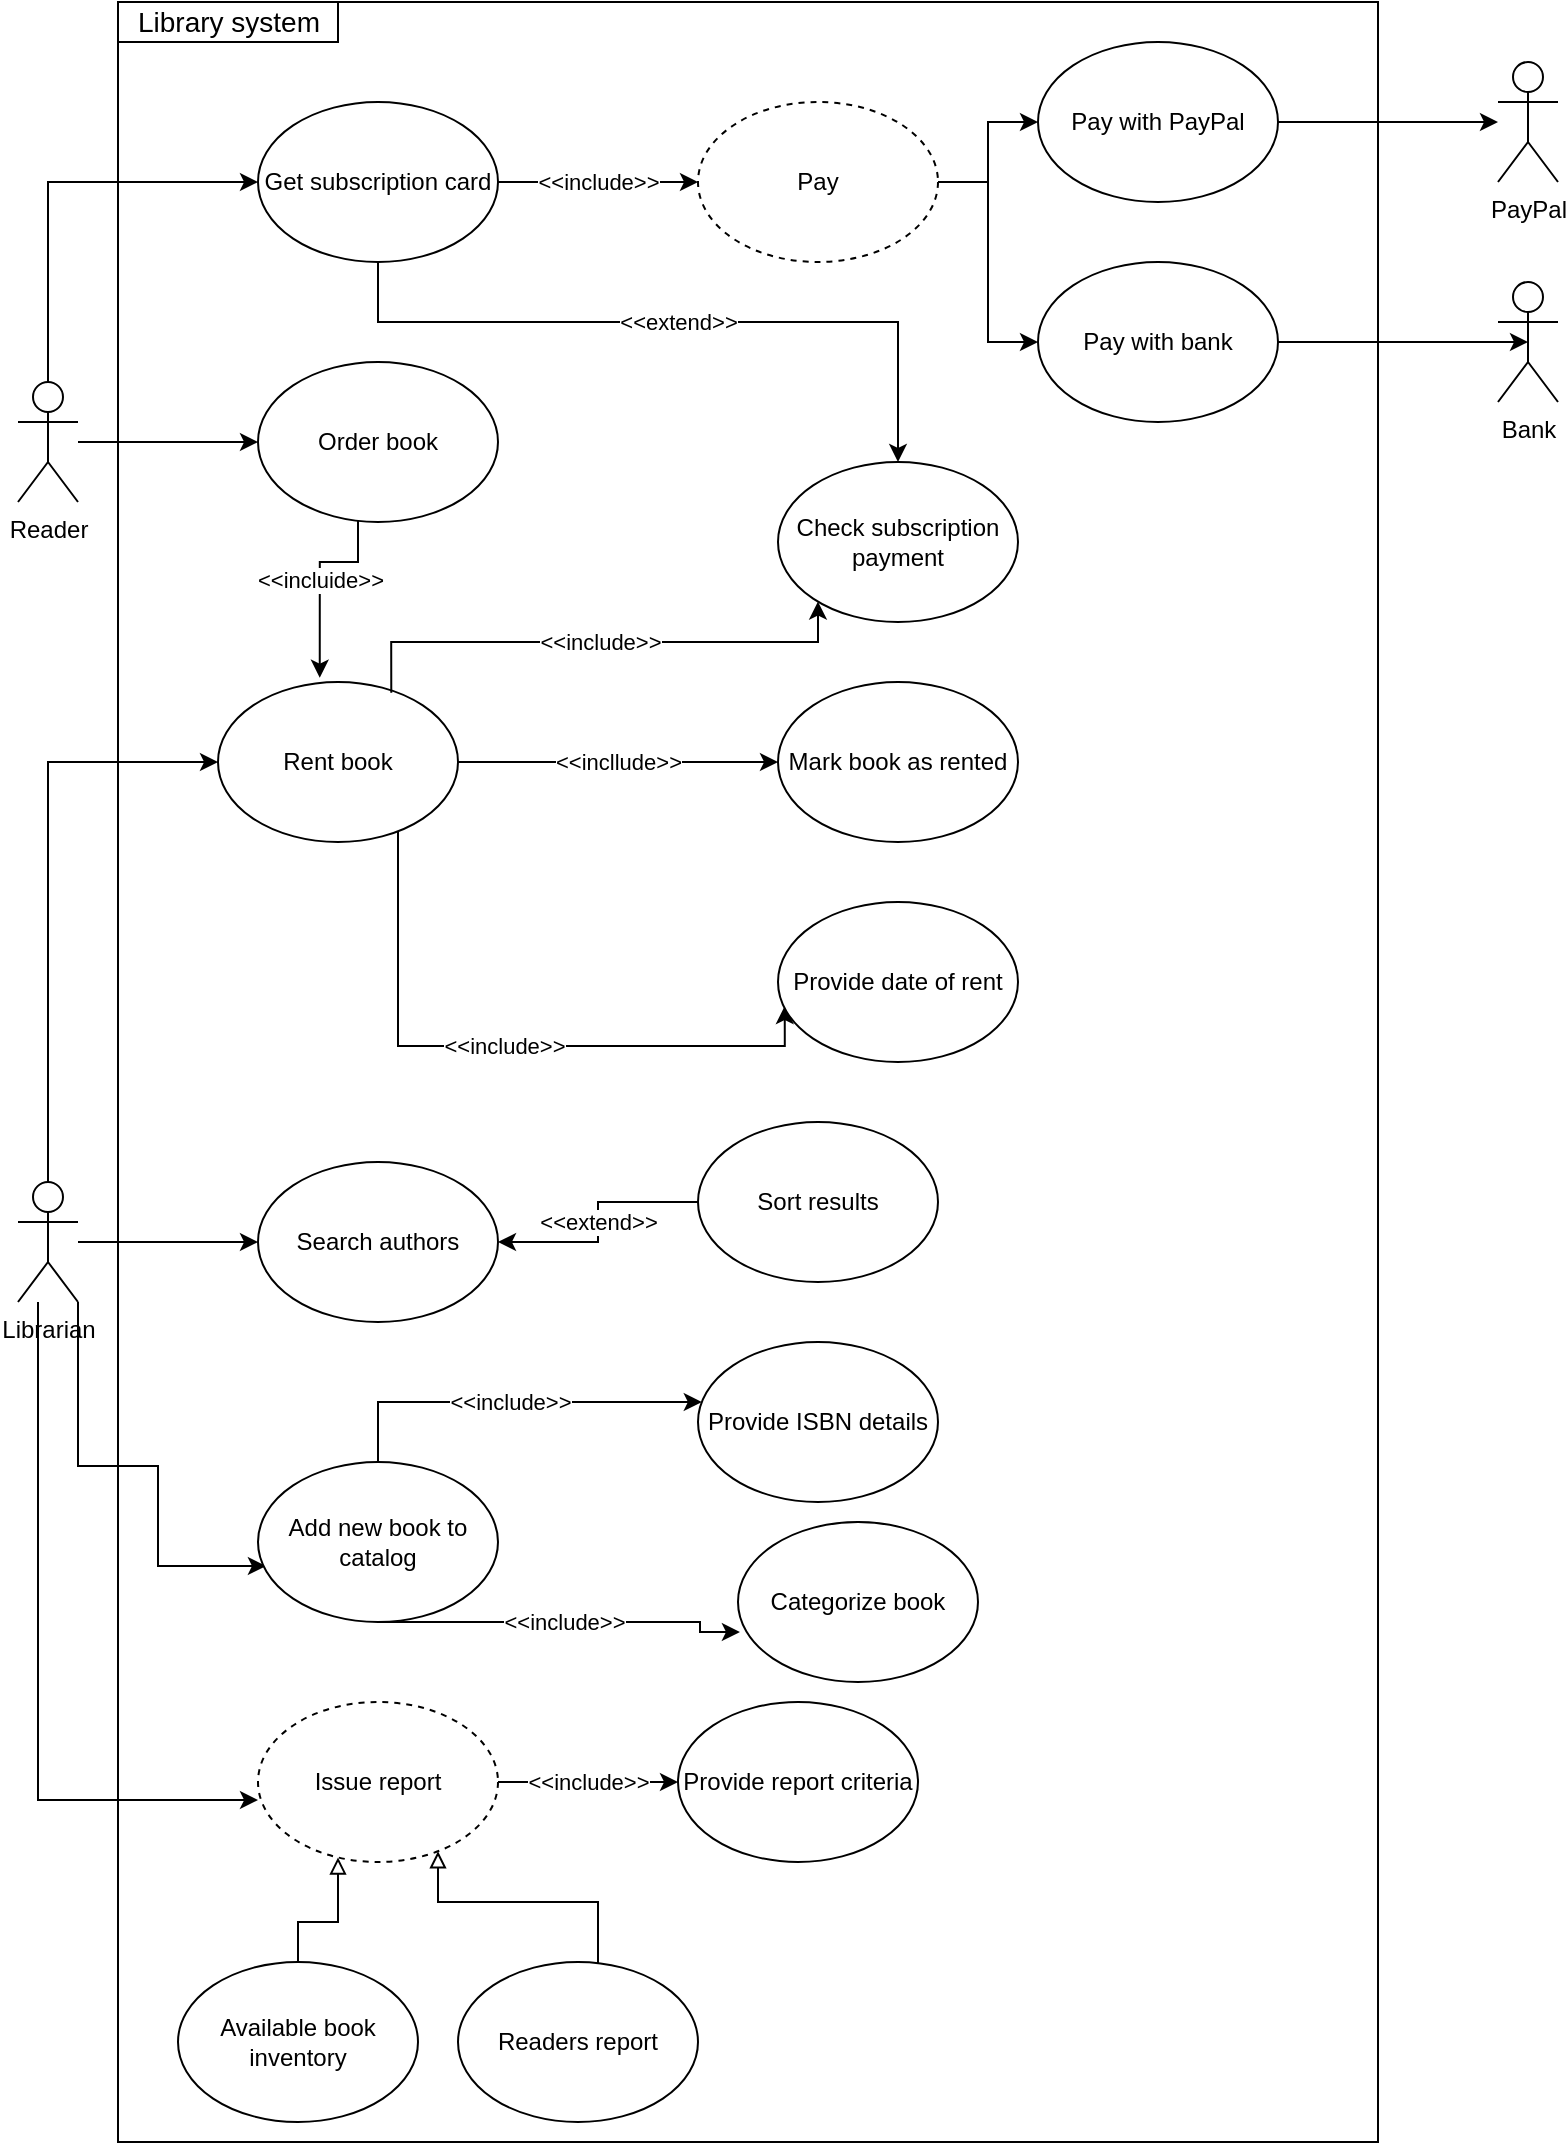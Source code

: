 <mxfile version="15.5.9" pages="3"><diagram id="fwvCdL1692Xbh_qZWH8l" name="lab-01-use-case"><mxGraphModel dx="1422" dy="766" grid="1" gridSize="10" guides="1" tooltips="1" connect="1" arrows="1" fold="1" page="1" pageScale="1" pageWidth="850" pageHeight="1100" math="0" shadow="0"><root><mxCell id="0"/><mxCell id="1" parent="0"/><mxCell id="c_p8ajwpkvLLJaVQn7cA-35" value="" style="rounded=0;whiteSpace=wrap;html=1;strokeColor=default;" parent="1" vertex="1"><mxGeometry x="60" y="20" width="630" height="1070" as="geometry"/></mxCell><mxCell id="c_p8ajwpkvLLJaVQn7cA-32" value="&amp;lt;&amp;lt;incllude&amp;gt;&amp;gt;" style="edgeStyle=orthogonalEdgeStyle;rounded=0;orthogonalLoop=1;jettySize=auto;html=1;endArrow=classic;endFill=1;" parent="1" source="K0Y2ng4Hr_tqsVySQrhE-3" target="K0Y2ng4Hr_tqsVySQrhE-26" edge="1"><mxGeometry relative="1" as="geometry"/></mxCell><mxCell id="c_p8ajwpkvLLJaVQn7cA-33" value="&amp;lt;&amp;lt;include&amp;gt;&amp;gt;" style="edgeStyle=orthogonalEdgeStyle;rounded=0;orthogonalLoop=1;jettySize=auto;html=1;entryX=0.028;entryY=0.65;entryDx=0;entryDy=0;entryPerimeter=0;endArrow=classic;endFill=1;" parent="1" source="K0Y2ng4Hr_tqsVySQrhE-3" target="K0Y2ng4Hr_tqsVySQrhE-55" edge="1"><mxGeometry relative="1" as="geometry"><Array as="points"><mxPoint x="200" y="542"/></Array></mxGeometry></mxCell><mxCell id="K0Y2ng4Hr_tqsVySQrhE-3" value="Rent book" style="ellipse;whiteSpace=wrap;html=1;" parent="1" vertex="1"><mxGeometry x="110" y="360" width="120" height="80" as="geometry"/></mxCell><mxCell id="K0Y2ng4Hr_tqsVySQrhE-50" value="&amp;lt;&amp;lt;include&amp;gt;&amp;gt;" style="edgeStyle=orthogonalEdgeStyle;rounded=0;orthogonalLoop=1;jettySize=auto;html=1;exitX=0.722;exitY=0.067;exitDx=0;exitDy=0;exitPerimeter=0;" parent="1" source="K0Y2ng4Hr_tqsVySQrhE-3" target="K0Y2ng4Hr_tqsVySQrhE-49" edge="1"><mxGeometry relative="1" as="geometry"><mxPoint x="250" y="340" as="sourcePoint"/><Array as="points"><mxPoint x="197" y="340"/><mxPoint x="410" y="340"/></Array></mxGeometry></mxCell><mxCell id="c_p8ajwpkvLLJaVQn7cA-4" style="edgeStyle=orthogonalEdgeStyle;rounded=0;orthogonalLoop=1;jettySize=auto;html=1;endArrow=classic;endFill=1;" parent="1" source="K0Y2ng4Hr_tqsVySQrhE-8" target="K0Y2ng4Hr_tqsVySQrhE-3" edge="1"><mxGeometry relative="1" as="geometry"><Array as="points"><mxPoint x="25" y="400"/></Array></mxGeometry></mxCell><mxCell id="c_p8ajwpkvLLJaVQn7cA-5" style="edgeStyle=orthogonalEdgeStyle;rounded=0;orthogonalLoop=1;jettySize=auto;html=1;entryX=0;entryY=0.5;entryDx=0;entryDy=0;endArrow=classic;endFill=1;" parent="1" source="K0Y2ng4Hr_tqsVySQrhE-8" target="K0Y2ng4Hr_tqsVySQrhE-45" edge="1"><mxGeometry relative="1" as="geometry"/></mxCell><mxCell id="c_p8ajwpkvLLJaVQn7cA-6" style="edgeStyle=orthogonalEdgeStyle;rounded=0;orthogonalLoop=1;jettySize=auto;html=1;entryX=0.033;entryY=0.65;entryDx=0;entryDy=0;entryPerimeter=0;endArrow=classic;endFill=1;" parent="1" source="K0Y2ng4Hr_tqsVySQrhE-8" target="K0Y2ng4Hr_tqsVySQrhE-22" edge="1"><mxGeometry relative="1" as="geometry"><Array as="points"><mxPoint x="40" y="752"/><mxPoint x="80" y="752"/><mxPoint x="80" y="802"/></Array></mxGeometry></mxCell><mxCell id="c_p8ajwpkvLLJaVQn7cA-7" style="edgeStyle=orthogonalEdgeStyle;rounded=0;orthogonalLoop=1;jettySize=auto;html=1;entryX=0;entryY=0.613;entryDx=0;entryDy=0;entryPerimeter=0;endArrow=classic;endFill=1;" parent="1" source="K0Y2ng4Hr_tqsVySQrhE-8" target="K0Y2ng4Hr_tqsVySQrhE-9" edge="1"><mxGeometry relative="1" as="geometry"><Array as="points"><mxPoint x="20" y="919"/></Array></mxGeometry></mxCell><mxCell id="K0Y2ng4Hr_tqsVySQrhE-8" value="Librarian" style="shape=umlActor;verticalLabelPosition=bottom;verticalAlign=top;html=1;outlineConnect=0;" parent="1" vertex="1"><mxGeometry x="10" y="610" width="30" height="60" as="geometry"/></mxCell><mxCell id="K0Y2ng4Hr_tqsVySQrhE-14" value="&amp;lt;&amp;lt;include&amp;gt;&amp;gt;" style="edgeStyle=orthogonalEdgeStyle;rounded=0;orthogonalLoop=1;jettySize=auto;html=1;entryX=0;entryY=0.5;entryDx=0;entryDy=0;" parent="1" source="K0Y2ng4Hr_tqsVySQrhE-9" target="K0Y2ng4Hr_tqsVySQrhE-13" edge="1"><mxGeometry relative="1" as="geometry"><mxPoint x="262" y="930" as="sourcePoint"/><mxPoint x="440" y="930" as="targetPoint"/></mxGeometry></mxCell><mxCell id="K0Y2ng4Hr_tqsVySQrhE-59" style="edgeStyle=orthogonalEdgeStyle;rounded=0;orthogonalLoop=1;jettySize=auto;html=1;endArrow=block;endFill=0;" parent="1" source="K0Y2ng4Hr_tqsVySQrhE-57" target="K0Y2ng4Hr_tqsVySQrhE-9" edge="1"><mxGeometry relative="1" as="geometry"><Array as="points"><mxPoint x="300" y="970"/><mxPoint x="220" y="970"/></Array></mxGeometry></mxCell><mxCell id="K0Y2ng4Hr_tqsVySQrhE-9" value="Issue report" style="ellipse;whiteSpace=wrap;html=1;dashed=1;" parent="1" vertex="1"><mxGeometry x="130" y="870" width="120" height="80" as="geometry"/></mxCell><mxCell id="K0Y2ng4Hr_tqsVySQrhE-13" value="Provide report criteria" style="ellipse;whiteSpace=wrap;html=1;" parent="1" vertex="1"><mxGeometry x="340" y="870" width="120" height="80" as="geometry"/></mxCell><mxCell id="K0Y2ng4Hr_tqsVySQrhE-40" value="&amp;lt;&amp;lt;include&amp;gt;&amp;gt;" style="edgeStyle=orthogonalEdgeStyle;rounded=0;orthogonalLoop=1;jettySize=auto;html=1;" parent="1" source="K0Y2ng4Hr_tqsVySQrhE-22" target="K0Y2ng4Hr_tqsVySQrhE-39" edge="1"><mxGeometry relative="1" as="geometry"><Array as="points"><mxPoint x="190" y="720"/></Array></mxGeometry></mxCell><mxCell id="K0Y2ng4Hr_tqsVySQrhE-42" value="&amp;lt;&amp;lt;include&amp;gt;&amp;gt;" style="edgeStyle=orthogonalEdgeStyle;rounded=0;orthogonalLoop=1;jettySize=auto;html=1;entryX=0.008;entryY=0.688;entryDx=0;entryDy=0;entryPerimeter=0;" parent="1" source="K0Y2ng4Hr_tqsVySQrhE-22" target="K0Y2ng4Hr_tqsVySQrhE-41" edge="1"><mxGeometry relative="1" as="geometry"><mxPoint x="191" y="760" as="sourcePoint"/><mxPoint x="260" y="830" as="targetPoint"/><Array as="points"><mxPoint x="351" y="830"/></Array></mxGeometry></mxCell><mxCell id="K0Y2ng4Hr_tqsVySQrhE-22" value="Add new book to catalog" style="ellipse;whiteSpace=wrap;html=1;" parent="1" vertex="1"><mxGeometry x="130" y="750" width="120" height="80" as="geometry"/></mxCell><mxCell id="K0Y2ng4Hr_tqsVySQrhE-26" value="Mark book as rented" style="ellipse;whiteSpace=wrap;html=1;" parent="1" vertex="1"><mxGeometry x="390" y="360" width="120" height="80" as="geometry"/></mxCell><mxCell id="K0Y2ng4Hr_tqsVySQrhE-39" value="Provide ISBN details" style="ellipse;whiteSpace=wrap;html=1;" parent="1" vertex="1"><mxGeometry x="350" y="690" width="120" height="80" as="geometry"/></mxCell><mxCell id="K0Y2ng4Hr_tqsVySQrhE-41" value="Categorize book" style="ellipse;whiteSpace=wrap;html=1;" parent="1" vertex="1"><mxGeometry x="370" y="780" width="120" height="80" as="geometry"/></mxCell><mxCell id="K0Y2ng4Hr_tqsVySQrhE-48" value="&amp;lt;&amp;lt;extend&amp;gt;&amp;gt;" style="edgeStyle=orthogonalEdgeStyle;rounded=0;orthogonalLoop=1;jettySize=auto;html=1;" parent="1" source="K0Y2ng4Hr_tqsVySQrhE-47" target="K0Y2ng4Hr_tqsVySQrhE-45" edge="1"><mxGeometry relative="1" as="geometry"/></mxCell><mxCell id="K0Y2ng4Hr_tqsVySQrhE-45" value="Search authors" style="ellipse;whiteSpace=wrap;html=1;" parent="1" vertex="1"><mxGeometry x="130" y="600" width="120" height="80" as="geometry"/></mxCell><mxCell id="K0Y2ng4Hr_tqsVySQrhE-47" value="Sort results" style="ellipse;whiteSpace=wrap;html=1;" parent="1" vertex="1"><mxGeometry x="350" y="580" width="120" height="80" as="geometry"/></mxCell><mxCell id="c_p8ajwpkvLLJaVQn7cA-37" value="&amp;lt;&amp;lt;extend&amp;gt;&amp;gt;" style="edgeStyle=orthogonalEdgeStyle;rounded=0;orthogonalLoop=1;jettySize=auto;html=1;endArrow=classic;endFill=1;exitX=0.5;exitY=1;exitDx=0;exitDy=0;" parent="1" source="c_p8ajwpkvLLJaVQn7cA-9" target="K0Y2ng4Hr_tqsVySQrhE-49" edge="1"><mxGeometry relative="1" as="geometry"><Array as="points"><mxPoint x="190" y="180"/><mxPoint x="450" y="180"/></Array></mxGeometry></mxCell><mxCell id="K0Y2ng4Hr_tqsVySQrhE-49" value="Check subscription payment" style="ellipse;whiteSpace=wrap;html=1;" parent="1" vertex="1"><mxGeometry x="390" y="250" width="120" height="80" as="geometry"/></mxCell><mxCell id="K0Y2ng4Hr_tqsVySQrhE-55" value="Provide date of rent" style="ellipse;whiteSpace=wrap;html=1;" parent="1" vertex="1"><mxGeometry x="390" y="470" width="120" height="80" as="geometry"/></mxCell><mxCell id="K0Y2ng4Hr_tqsVySQrhE-58" style="edgeStyle=orthogonalEdgeStyle;rounded=0;orthogonalLoop=1;jettySize=auto;html=1;endArrow=block;endFill=0;" parent="1" source="K0Y2ng4Hr_tqsVySQrhE-56" target="K0Y2ng4Hr_tqsVySQrhE-9" edge="1"><mxGeometry relative="1" as="geometry"><Array as="points"><mxPoint x="150" y="980"/><mxPoint x="170" y="980"/></Array></mxGeometry></mxCell><mxCell id="K0Y2ng4Hr_tqsVySQrhE-56" value="Available book inventory" style="ellipse;whiteSpace=wrap;html=1;" parent="1" vertex="1"><mxGeometry x="90" y="1000" width="120" height="80" as="geometry"/></mxCell><mxCell id="K0Y2ng4Hr_tqsVySQrhE-57" value="Readers report" style="ellipse;whiteSpace=wrap;html=1;" parent="1" vertex="1"><mxGeometry x="230" y="1000" width="120" height="80" as="geometry"/></mxCell><mxCell id="c_p8ajwpkvLLJaVQn7cA-25" style="edgeStyle=orthogonalEdgeStyle;rounded=0;orthogonalLoop=1;jettySize=auto;html=1;entryX=0;entryY=0.5;entryDx=0;entryDy=0;endArrow=classic;endFill=1;" parent="1" source="c_p8ajwpkvLLJaVQn7cA-8" target="c_p8ajwpkvLLJaVQn7cA-9" edge="1"><mxGeometry relative="1" as="geometry"><Array as="points"><mxPoint x="25" y="110"/></Array></mxGeometry></mxCell><mxCell id="c_p8ajwpkvLLJaVQn7cA-26" style="edgeStyle=orthogonalEdgeStyle;rounded=0;orthogonalLoop=1;jettySize=auto;html=1;endArrow=classic;endFill=1;" parent="1" source="c_p8ajwpkvLLJaVQn7cA-8" target="c_p8ajwpkvLLJaVQn7cA-24" edge="1"><mxGeometry relative="1" as="geometry"><Array as="points"><mxPoint x="55" y="240"/></Array></mxGeometry></mxCell><mxCell id="c_p8ajwpkvLLJaVQn7cA-8" value="Reader" style="shape=umlActor;verticalLabelPosition=bottom;verticalAlign=top;html=1;outlineConnect=0;" parent="1" vertex="1"><mxGeometry x="10" y="210" width="30" height="60" as="geometry"/></mxCell><mxCell id="c_p8ajwpkvLLJaVQn7cA-13" value="&amp;lt;&amp;lt;include&amp;gt;&amp;gt;" style="edgeStyle=orthogonalEdgeStyle;rounded=0;orthogonalLoop=1;jettySize=auto;html=1;endArrow=classic;endFill=1;" parent="1" source="c_p8ajwpkvLLJaVQn7cA-9" target="c_p8ajwpkvLLJaVQn7cA-12" edge="1"><mxGeometry relative="1" as="geometry"/></mxCell><mxCell id="c_p8ajwpkvLLJaVQn7cA-9" value="Get subscription card" style="ellipse;whiteSpace=wrap;html=1;" parent="1" vertex="1"><mxGeometry x="130" y="70" width="120" height="80" as="geometry"/></mxCell><mxCell id="c_p8ajwpkvLLJaVQn7cA-16" value="" style="edgeStyle=orthogonalEdgeStyle;rounded=0;orthogonalLoop=1;jettySize=auto;html=1;endArrow=classic;endFill=1;" parent="1" source="c_p8ajwpkvLLJaVQn7cA-12" target="c_p8ajwpkvLLJaVQn7cA-15" edge="1"><mxGeometry relative="1" as="geometry"/></mxCell><mxCell id="c_p8ajwpkvLLJaVQn7cA-19" value="" style="edgeStyle=orthogonalEdgeStyle;rounded=0;orthogonalLoop=1;jettySize=auto;html=1;endArrow=classic;endFill=1;" parent="1" source="c_p8ajwpkvLLJaVQn7cA-12" target="c_p8ajwpkvLLJaVQn7cA-18" edge="1"><mxGeometry relative="1" as="geometry"/></mxCell><mxCell id="c_p8ajwpkvLLJaVQn7cA-12" value="Pay" style="ellipse;whiteSpace=wrap;html=1;strokeColor=default;dashed=1;" parent="1" vertex="1"><mxGeometry x="350" y="70" width="120" height="80" as="geometry"/></mxCell><mxCell id="c_p8ajwpkvLLJaVQn7cA-14" value="Bank" style="shape=umlActor;verticalLabelPosition=bottom;verticalAlign=top;html=1;outlineConnect=0;" parent="1" vertex="1"><mxGeometry x="750" y="160" width="30" height="60" as="geometry"/></mxCell><mxCell id="c_p8ajwpkvLLJaVQn7cA-22" style="edgeStyle=orthogonalEdgeStyle;rounded=0;orthogonalLoop=1;jettySize=auto;html=1;endArrow=classic;endFill=1;" parent="1" source="c_p8ajwpkvLLJaVQn7cA-15" target="c_p8ajwpkvLLJaVQn7cA-21" edge="1"><mxGeometry relative="1" as="geometry"/></mxCell><mxCell id="c_p8ajwpkvLLJaVQn7cA-15" value="Pay with PayPal" style="ellipse;whiteSpace=wrap;html=1;" parent="1" vertex="1"><mxGeometry x="520" y="40" width="120" height="80" as="geometry"/></mxCell><mxCell id="c_p8ajwpkvLLJaVQn7cA-23" style="edgeStyle=orthogonalEdgeStyle;rounded=0;orthogonalLoop=1;jettySize=auto;html=1;entryX=0.5;entryY=0.5;entryDx=0;entryDy=0;entryPerimeter=0;endArrow=classic;endFill=1;" parent="1" source="c_p8ajwpkvLLJaVQn7cA-18" target="c_p8ajwpkvLLJaVQn7cA-14" edge="1"><mxGeometry relative="1" as="geometry"/></mxCell><mxCell id="c_p8ajwpkvLLJaVQn7cA-18" value="Pay with bank" style="ellipse;whiteSpace=wrap;html=1;" parent="1" vertex="1"><mxGeometry x="520" y="150" width="120" height="80" as="geometry"/></mxCell><mxCell id="c_p8ajwpkvLLJaVQn7cA-21" value="PayPal" style="shape=umlActor;verticalLabelPosition=bottom;verticalAlign=top;html=1;outlineConnect=0;" parent="1" vertex="1"><mxGeometry x="750" y="50" width="30" height="60" as="geometry"/></mxCell><mxCell id="c_p8ajwpkvLLJaVQn7cA-27" value="&amp;lt;&amp;lt;incluide&amp;gt;&amp;gt;" style="edgeStyle=orthogonalEdgeStyle;rounded=0;orthogonalLoop=1;jettySize=auto;html=1;entryX=0.424;entryY=-0.027;entryDx=0;entryDy=0;endArrow=classic;endFill=1;entryPerimeter=0;" parent="1" source="c_p8ajwpkvLLJaVQn7cA-24" target="K0Y2ng4Hr_tqsVySQrhE-3" edge="1"><mxGeometry relative="1" as="geometry"><mxPoint x="190" y="300" as="targetPoint"/><Array as="points"><mxPoint x="180" y="300"/><mxPoint x="161" y="300"/></Array></mxGeometry></mxCell><mxCell id="c_p8ajwpkvLLJaVQn7cA-24" value="Order book" style="ellipse;whiteSpace=wrap;html=1;" parent="1" vertex="1"><mxGeometry x="130" y="200" width="120" height="80" as="geometry"/></mxCell><mxCell id="9559AUujRje-LMhcpd29-1" value="Library system" style="text;html=1;align=center;verticalAlign=middle;resizable=0;points=[];autosize=1;strokeColor=default;fillColor=none;fontSize=14;" parent="1" vertex="1"><mxGeometry x="60" y="20" width="110" height="20" as="geometry"/></mxCell></root></mxGraphModel></diagram><diagram id="8lPYWjQBwMMIt67moXr1" name="lab-01-misuse-case"><mxGraphModel dx="1422" dy="766" grid="1" gridSize="10" guides="1" tooltips="1" connect="1" arrows="1" fold="1" page="1" pageScale="1" pageWidth="850" pageHeight="1100" math="0" shadow="0"><root><mxCell id="sKxSgn6fjDkJZ66lgVU2-0"/><mxCell id="sKxSgn6fjDkJZ66lgVU2-1" parent="sKxSgn6fjDkJZ66lgVU2-0"/><mxCell id="V0_sSTMOPer5x6IBZc77-4" value="" style="rounded=0;whiteSpace=wrap;html=1;fontSize=14;strokeColor=default;verticalAlign=middle;" parent="sKxSgn6fjDkJZ66lgVU2-1" vertex="1"><mxGeometry x="140" y="50" width="490" height="830" as="geometry"/></mxCell><mxCell id="FPMlQKKHn6ef_4-QuxZ0-2" style="edgeStyle=orthogonalEdgeStyle;rounded=0;orthogonalLoop=1;jettySize=auto;html=1;fontSize=14;endArrow=classic;endFill=1;" parent="sKxSgn6fjDkJZ66lgVU2-1" source="uiVszKjBlmFyXYcPZ3qL-0" target="FPMlQKKHn6ef_4-QuxZ0-0" edge="1"><mxGeometry relative="1" as="geometry"><Array as="points"><mxPoint x="350" y="545"/></Array></mxGeometry></mxCell><mxCell id="FPMlQKKHn6ef_4-QuxZ0-5" value="" style="edgeStyle=orthogonalEdgeStyle;rounded=0;orthogonalLoop=1;jettySize=auto;html=1;fontSize=14;endArrow=classic;endFill=1;" parent="sKxSgn6fjDkJZ66lgVU2-1" source="uiVszKjBlmFyXYcPZ3qL-0" target="FPMlQKKHn6ef_4-QuxZ0-4" edge="1"><mxGeometry relative="1" as="geometry"><Array as="points"><mxPoint x="85" y="615"/></Array></mxGeometry></mxCell><mxCell id="T-akTfOXLJrSXqWHaP3a-2" value="" style="edgeStyle=orthogonalEdgeStyle;rounded=0;orthogonalLoop=1;jettySize=auto;html=1;fontSize=14;endArrow=classic;endFill=1;" parent="sKxSgn6fjDkJZ66lgVU2-1" source="uiVszKjBlmFyXYcPZ3qL-0" target="T-akTfOXLJrSXqWHaP3a-1" edge="1"><mxGeometry relative="1" as="geometry"><Array as="points"><mxPoint x="70" y="825"/></Array></mxGeometry></mxCell><mxCell id="V0_sSTMOPer5x6IBZc77-2" value="" style="edgeStyle=orthogonalEdgeStyle;rounded=0;orthogonalLoop=1;jettySize=auto;html=1;fontSize=14;endArrow=classic;endFill=1;" parent="sKxSgn6fjDkJZ66lgVU2-1" source="uiVszKjBlmFyXYcPZ3qL-0" target="V0_sSTMOPer5x6IBZc77-1" edge="1"><mxGeometry relative="1" as="geometry"><Array as="points"><mxPoint x="85" y="725"/></Array></mxGeometry></mxCell><mxCell id="uiVszKjBlmFyXYcPZ3qL-0" value="Librarian" style="shape=umlActor;verticalLabelPosition=bottom;verticalAlign=top;html=1;outlineConnect=0;" parent="sKxSgn6fjDkJZ66lgVU2-1" vertex="1"><mxGeometry x="70" y="545" width="30" height="60" as="geometry"/></mxCell><mxCell id="FPMlQKKHn6ef_4-QuxZ0-1" value="" style="edgeStyle=orthogonalEdgeStyle;rounded=0;orthogonalLoop=1;jettySize=auto;html=1;fontSize=14;endArrow=classic;endFill=1;" parent="sKxSgn6fjDkJZ66lgVU2-1" source="uiVszKjBlmFyXYcPZ3qL-1" target="FPMlQKKHn6ef_4-QuxZ0-0" edge="1"><mxGeometry relative="1" as="geometry"><Array as="points"><mxPoint x="85" y="475"/></Array></mxGeometry></mxCell><mxCell id="uiVszKjBlmFyXYcPZ3qL-1" value="Reader" style="shape=umlActor;verticalLabelPosition=bottom;verticalAlign=top;html=1;outlineConnect=0;" parent="sKxSgn6fjDkJZ66lgVU2-1" vertex="1"><mxGeometry x="70" y="265" width="30" height="60" as="geometry"/></mxCell><mxCell id="CleoIXFVNggvnBgeCbby-3" value="" style="edgeStyle=orthogonalEdgeStyle;rounded=0;orthogonalLoop=1;jettySize=auto;html=1;endArrow=classic;endFill=1;exitX=0.5;exitY=0;exitDx=0;exitDy=0;exitPerimeter=0;" parent="sKxSgn6fjDkJZ66lgVU2-1" source="uiVszKjBlmFyXYcPZ3qL-1" target="CleoIXFVNggvnBgeCbby-2" edge="1"><mxGeometry relative="1" as="geometry"><mxPoint x="425" y="225" as="sourcePoint"/><Array as="points"><mxPoint x="85" y="165"/></Array></mxGeometry></mxCell><mxCell id="CleoIXFVNggvnBgeCbby-6" value="" style="edgeStyle=orthogonalEdgeStyle;rounded=0;orthogonalLoop=1;jettySize=auto;html=1;endArrow=classic;endFill=1;exitX=0.5;exitY=0.5;exitDx=0;exitDy=0;exitPerimeter=0;" parent="sKxSgn6fjDkJZ66lgVU2-1" source="uiVszKjBlmFyXYcPZ3qL-1" target="CleoIXFVNggvnBgeCbby-5" edge="1"><mxGeometry relative="1" as="geometry"><mxPoint x="410" y="251.458" as="sourcePoint"/><Array as="points"><mxPoint x="85" y="255"/></Array></mxGeometry></mxCell><mxCell id="1bfBnMKuvQYWEmsPKjj_-3" value="" style="edgeStyle=orthogonalEdgeStyle;rounded=0;orthogonalLoop=1;jettySize=auto;html=1;fontSize=14;endArrow=block;endFill=0;" parent="sKxSgn6fjDkJZ66lgVU2-1" edge="1"><mxGeometry relative="1" as="geometry"><mxPoint x="268.095" y="200" as="targetPoint"/><Array as="points"><mxPoint x="365" y="200"/></Array></mxGeometry></mxCell><mxCell id="CleoIXFVNggvnBgeCbby-2" value="Pay with &lt;br&gt;credit card with zero balance" style="ellipse;whiteSpace=wrap;html=1;strokeColor=default;" parent="sKxSgn6fjDkJZ66lgVU2-1" vertex="1"><mxGeometry x="290" y="120" width="120" height="80" as="geometry"/></mxCell><mxCell id="CleoIXFVNggvnBgeCbby-5" value="Pay with card has expired" style="ellipse;whiteSpace=wrap;html=1;strokeColor=default;" parent="sKxSgn6fjDkJZ66lgVU2-1" vertex="1"><mxGeometry x="290" y="214" width="120" height="80" as="geometry"/></mxCell><mxCell id="1bfBnMKuvQYWEmsPKjj_-0" value="Pay with fake PayPal" style="ellipse;whiteSpace=wrap;html=1;strokeColor=default;" parent="sKxSgn6fjDkJZ66lgVU2-1" vertex="1"><mxGeometry x="290" y="325" width="120" height="80" as="geometry"/></mxCell><mxCell id="24mbMtULP_7AGoaMsSMN-4" value="" style="edgeStyle=orthogonalEdgeStyle;rounded=0;orthogonalLoop=1;jettySize=auto;html=1;fontSize=14;endArrow=block;endFill=0;exitX=0.008;exitY=0.6;exitDx=0;exitDy=0;exitPerimeter=0;" parent="sKxSgn6fjDkJZ66lgVU2-1" edge="1"><mxGeometry relative="1" as="geometry"><mxPoint x="210" y="230" as="targetPoint"/><Array as="points"><mxPoint x="321" y="310"/><mxPoint x="210" y="310"/></Array></mxGeometry></mxCell><mxCell id="24mbMtULP_7AGoaMsSMN-5" style="edgeStyle=orthogonalEdgeStyle;rounded=0;orthogonalLoop=1;jettySize=auto;html=1;fontSize=14;endArrow=classic;endFill=1;" parent="sKxSgn6fjDkJZ66lgVU2-1" source="uiVszKjBlmFyXYcPZ3qL-1" target="1bfBnMKuvQYWEmsPKjj_-0" edge="1"><mxGeometry relative="1" as="geometry"><mxPoint x="440" y="415" as="sourcePoint"/><Array as="points"><mxPoint x="85" y="365"/><mxPoint x="360" y="365"/></Array></mxGeometry></mxCell><mxCell id="FPMlQKKHn6ef_4-QuxZ0-0" value="Steal credit card credentials" style="ellipse;whiteSpace=wrap;html=1;verticalAlign=middle;strokeColor=default;" parent="sKxSgn6fjDkJZ66lgVU2-1" vertex="1"><mxGeometry x="290" y="435" width="120" height="80" as="geometry"/></mxCell><mxCell id="FPMlQKKHn6ef_4-QuxZ0-4" value="Add book with incorrect info" style="ellipse;whiteSpace=wrap;html=1;verticalAlign=middle;" parent="sKxSgn6fjDkJZ66lgVU2-1" vertex="1"><mxGeometry x="290" y="580" width="120" height="80" as="geometry"/></mxCell><mxCell id="T-akTfOXLJrSXqWHaP3a-1" value="Tamper report data" style="ellipse;whiteSpace=wrap;html=1;verticalAlign=middle;" parent="sKxSgn6fjDkJZ66lgVU2-1" vertex="1"><mxGeometry x="290" y="785" width="120" height="80" as="geometry"/></mxCell><mxCell id="V0_sSTMOPer5x6IBZc77-1" value="Provide incorrect date for book rental&amp;nbsp;" style="ellipse;whiteSpace=wrap;html=1;verticalAlign=middle;" parent="sKxSgn6fjDkJZ66lgVU2-1" vertex="1"><mxGeometry x="290" y="685" width="120" height="80" as="geometry"/></mxCell><mxCell id="jB-aB0x1j8HU7DXmrw4b-0" value="Library system" style="text;html=1;align=center;verticalAlign=middle;resizable=0;points=[];autosize=1;strokeColor=default;fillColor=none;fontSize=14;" parent="sKxSgn6fjDkJZ66lgVU2-1" vertex="1"><mxGeometry x="140" y="50" width="110" height="20" as="geometry"/></mxCell></root></mxGraphModel></diagram><diagram id="jrigSV16Q01WN2L-WPkb" name="lab-01-abuse-case"><mxGraphModel dx="1422" dy="766" grid="1" gridSize="10" guides="1" tooltips="1" connect="1" arrows="1" fold="1" page="1" pageScale="1" pageWidth="850" pageHeight="1100" math="0" shadow="0"><root><mxCell id="3OpoSgl71erCPap49NIF-0"/><mxCell id="3OpoSgl71erCPap49NIF-1" parent="3OpoSgl71erCPap49NIF-0"/><mxCell id="2ps0z95MVxAiAy3TZq8X-0" value="" style="rounded=0;whiteSpace=wrap;html=1;strokeColor=default;fontColor=#FFFFFF;" parent="3OpoSgl71erCPap49NIF-1" vertex="1"><mxGeometry x="70" y="20" width="630" height="1070" as="geometry"/></mxCell><mxCell id="2ps0z95MVxAiAy3TZq8X-3" value="Rent book" style="ellipse;whiteSpace=wrap;html=1;" parent="3OpoSgl71erCPap49NIF-1" vertex="1"><mxGeometry x="110" y="360" width="120" height="80" as="geometry"/></mxCell><mxCell id="2ps0z95MVxAiAy3TZq8X-4" value="&amp;lt;&amp;lt;include&amp;gt;&amp;gt;" style="edgeStyle=orthogonalEdgeStyle;rounded=0;orthogonalLoop=1;jettySize=auto;html=1;exitX=0.722;exitY=0.067;exitDx=0;exitDy=0;exitPerimeter=0;fontSize=12;" parent="3OpoSgl71erCPap49NIF-1" source="2ps0z95MVxAiAy3TZq8X-3" target="2ps0z95MVxAiAy3TZq8X-24" edge="1"><mxGeometry relative="1" as="geometry"><mxPoint x="250" y="340" as="sourcePoint"/><Array as="points"><mxPoint x="197" y="340"/><mxPoint x="410" y="340"/></Array></mxGeometry></mxCell><mxCell id="2ps0z95MVxAiAy3TZq8X-5" style="edgeStyle=orthogonalEdgeStyle;rounded=0;orthogonalLoop=1;jettySize=auto;html=1;endArrow=classic;endFill=1;" parent="3OpoSgl71erCPap49NIF-1" source="2ps0z95MVxAiAy3TZq8X-9" target="2ps0z95MVxAiAy3TZq8X-3" edge="1"><mxGeometry relative="1" as="geometry"><Array as="points"><mxPoint x="25" y="400"/></Array></mxGeometry></mxCell><mxCell id="2ps0z95MVxAiAy3TZq8X-6" style="edgeStyle=orthogonalEdgeStyle;rounded=0;orthogonalLoop=1;jettySize=auto;html=1;entryX=0;entryY=0.5;entryDx=0;entryDy=0;endArrow=classic;endFill=1;" parent="3OpoSgl71erCPap49NIF-1" source="2ps0z95MVxAiAy3TZq8X-9" target="2ps0z95MVxAiAy3TZq8X-21" edge="1"><mxGeometry relative="1" as="geometry"/></mxCell><mxCell id="2ps0z95MVxAiAy3TZq8X-7" style="edgeStyle=orthogonalEdgeStyle;rounded=0;orthogonalLoop=1;jettySize=auto;html=1;entryX=0.033;entryY=0.65;entryDx=0;entryDy=0;entryPerimeter=0;endArrow=classic;endFill=1;" parent="3OpoSgl71erCPap49NIF-1" source="2ps0z95MVxAiAy3TZq8X-9" target="2ps0z95MVxAiAy3TZq8X-16" edge="1"><mxGeometry relative="1" as="geometry"><Array as="points"><mxPoint x="25" y="690"/><mxPoint x="100" y="690"/><mxPoint x="100" y="802"/></Array></mxGeometry></mxCell><mxCell id="2ps0z95MVxAiAy3TZq8X-8" style="edgeStyle=orthogonalEdgeStyle;rounded=0;orthogonalLoop=1;jettySize=auto;html=1;entryX=0;entryY=0.613;entryDx=0;entryDy=0;entryPerimeter=0;endArrow=classic;endFill=1;" parent="3OpoSgl71erCPap49NIF-1" source="2ps0z95MVxAiAy3TZq8X-9" target="2ps0z95MVxAiAy3TZq8X-12" edge="1"><mxGeometry relative="1" as="geometry"><Array as="points"><mxPoint x="20" y="919"/></Array></mxGeometry></mxCell><mxCell id="2ps0z95MVxAiAy3TZq8X-9" value="Librarian" style="shape=umlActor;verticalLabelPosition=bottom;verticalAlign=top;html=1;outlineConnect=0;" parent="3OpoSgl71erCPap49NIF-1" vertex="1"><mxGeometry x="10" y="610" width="30" height="60" as="geometry"/></mxCell><mxCell id="2ps0z95MVxAiAy3TZq8X-10" value="&amp;lt;&amp;lt;include&amp;gt;&amp;gt;" style="edgeStyle=orthogonalEdgeStyle;rounded=0;orthogonalLoop=1;jettySize=auto;html=1;entryX=0;entryY=0.5;entryDx=0;entryDy=0;fontSize=12;" parent="3OpoSgl71erCPap49NIF-1" source="2ps0z95MVxAiAy3TZq8X-12" target="2ps0z95MVxAiAy3TZq8X-13" edge="1"><mxGeometry relative="1" as="geometry"><mxPoint x="262" y="930" as="sourcePoint"/><mxPoint x="440" y="930" as="targetPoint"/></mxGeometry></mxCell><mxCell id="2ps0z95MVxAiAy3TZq8X-73" value="&amp;lt;&amp;lt;include&amp;gt;&amp;gt;" style="edgeStyle=orthogonalEdgeStyle;rounded=0;orthogonalLoop=1;jettySize=auto;html=1;fontSize=12;fontColor=default;endArrow=classic;endFill=1;" parent="3OpoSgl71erCPap49NIF-1" source="2ps0z95MVxAiAy3TZq8X-12" target="2ps0z95MVxAiAy3TZq8X-72" edge="1"><mxGeometry relative="1" as="geometry"><Array as="points"><mxPoint x="190" y="1020"/></Array></mxGeometry></mxCell><mxCell id="2ps0z95MVxAiAy3TZq8X-12" value="Issue report" style="ellipse;whiteSpace=wrap;html=1;dashed=1;" parent="3OpoSgl71erCPap49NIF-1" vertex="1"><mxGeometry x="130" y="870" width="120" height="80" as="geometry"/></mxCell><mxCell id="2ps0z95MVxAiAy3TZq8X-13" value="Provide report criteria" style="ellipse;whiteSpace=wrap;html=1;" parent="3OpoSgl71erCPap49NIF-1" vertex="1"><mxGeometry x="380" y="870" width="120" height="80" as="geometry"/></mxCell><mxCell id="2ps0z95MVxAiAy3TZq8X-14" value="&amp;lt;&amp;lt;include&amp;gt;&amp;gt;" style="edgeStyle=orthogonalEdgeStyle;rounded=0;orthogonalLoop=1;jettySize=auto;html=1;fontSize=12;" parent="3OpoSgl71erCPap49NIF-1" source="2ps0z95MVxAiAy3TZq8X-16" target="2ps0z95MVxAiAy3TZq8X-18" edge="1"><mxGeometry relative="1" as="geometry"><Array as="points"><mxPoint x="190" y="720"/></Array></mxGeometry></mxCell><mxCell id="2ps0z95MVxAiAy3TZq8X-16" value="Add new book to catalog" style="ellipse;whiteSpace=wrap;html=1;" parent="3OpoSgl71erCPap49NIF-1" vertex="1"><mxGeometry x="130" y="750" width="120" height="80" as="geometry"/></mxCell><mxCell id="2ps0z95MVxAiAy3TZq8X-81" value="&amp;lt;&amp;lt;prevent&amp;gt;&amp;gt;" style="edgeStyle=orthogonalEdgeStyle;rounded=0;orthogonalLoop=1;jettySize=auto;html=1;fontSize=12;fontColor=default;endArrow=classic;endFill=1;" parent="3OpoSgl71erCPap49NIF-1" source="2ps0z95MVxAiAy3TZq8X-18" target="2ps0z95MVxAiAy3TZq8X-79" edge="1"><mxGeometry relative="1" as="geometry"/></mxCell><mxCell id="2ps0z95MVxAiAy3TZq8X-18" value="Check book details in independent ISBN registry" style="ellipse;whiteSpace=wrap;html=1;" parent="3OpoSgl71erCPap49NIF-1" vertex="1"><mxGeometry x="350" y="660" width="120" height="80" as="geometry"/></mxCell><mxCell id="2ps0z95MVxAiAy3TZq8X-68" value="&amp;lt;&amp;lt;include&amp;gt;&amp;gt;" style="edgeStyle=orthogonalEdgeStyle;rounded=0;orthogonalLoop=1;jettySize=auto;html=1;fontSize=12;fontColor=default;endArrow=classic;endFill=1;" parent="3OpoSgl71erCPap49NIF-1" source="2ps0z95MVxAiAy3TZq8X-21" target="2ps0z95MVxAiAy3TZq8X-64" edge="1"><mxGeometry relative="1" as="geometry"><Array as="points"><mxPoint x="180" y="510"/></Array></mxGeometry></mxCell><mxCell id="2ps0z95MVxAiAy3TZq8X-21" value="Search authors" style="ellipse;whiteSpace=wrap;html=1;" parent="3OpoSgl71erCPap49NIF-1" vertex="1"><mxGeometry x="130" y="600" width="120" height="80" as="geometry"/></mxCell><mxCell id="2ps0z95MVxAiAy3TZq8X-23" value="&amp;lt;&amp;lt;extend&amp;gt;&amp;gt;" style="edgeStyle=orthogonalEdgeStyle;rounded=0;orthogonalLoop=1;jettySize=auto;html=1;endArrow=classic;endFill=1;exitX=0.5;exitY=1;exitDx=0;exitDy=0;fontSize=12;" parent="3OpoSgl71erCPap49NIF-1" source="2ps0z95MVxAiAy3TZq8X-33" target="2ps0z95MVxAiAy3TZq8X-24" edge="1"><mxGeometry relative="1" as="geometry"><Array as="points"><mxPoint x="190" y="180"/><mxPoint x="310" y="180"/><mxPoint x="310" y="290"/></Array></mxGeometry></mxCell><mxCell id="2ps0z95MVxAiAy3TZq8X-24" value="Check subscription payment" style="ellipse;whiteSpace=wrap;html=1;" parent="3OpoSgl71erCPap49NIF-1" vertex="1"><mxGeometry x="390" y="250" width="120" height="80" as="geometry"/></mxCell><mxCell id="2ps0z95MVxAiAy3TZq8X-29" style="edgeStyle=orthogonalEdgeStyle;rounded=0;orthogonalLoop=1;jettySize=auto;html=1;entryX=0;entryY=0.5;entryDx=0;entryDy=0;endArrow=classic;endFill=1;" parent="3OpoSgl71erCPap49NIF-1" source="2ps0z95MVxAiAy3TZq8X-31" target="2ps0z95MVxAiAy3TZq8X-33" edge="1"><mxGeometry relative="1" as="geometry"><Array as="points"><mxPoint x="25" y="110"/></Array></mxGeometry></mxCell><mxCell id="2ps0z95MVxAiAy3TZq8X-30" style="edgeStyle=orthogonalEdgeStyle;rounded=0;orthogonalLoop=1;jettySize=auto;html=1;endArrow=classic;endFill=1;" parent="3OpoSgl71erCPap49NIF-1" source="2ps0z95MVxAiAy3TZq8X-31" target="2ps0z95MVxAiAy3TZq8X-44" edge="1"><mxGeometry relative="1" as="geometry"><Array as="points"><mxPoint x="55" y="240"/></Array></mxGeometry></mxCell><mxCell id="2ps0z95MVxAiAy3TZq8X-31" value="Reader" style="shape=umlActor;verticalLabelPosition=bottom;verticalAlign=top;html=1;outlineConnect=0;" parent="3OpoSgl71erCPap49NIF-1" vertex="1"><mxGeometry x="10" y="210" width="30" height="60" as="geometry"/></mxCell><mxCell id="2ps0z95MVxAiAy3TZq8X-32" value="&amp;lt;&amp;lt;include&amp;gt;&amp;gt;" style="edgeStyle=orthogonalEdgeStyle;rounded=0;orthogonalLoop=1;jettySize=auto;html=1;endArrow=classic;endFill=1;fontSize=12;" parent="3OpoSgl71erCPap49NIF-1" source="2ps0z95MVxAiAy3TZq8X-33" target="2ps0z95MVxAiAy3TZq8X-36" edge="1"><mxGeometry relative="1" as="geometry"/></mxCell><mxCell id="2ps0z95MVxAiAy3TZq8X-33" value="Get subscription card" style="ellipse;whiteSpace=wrap;html=1;" parent="3OpoSgl71erCPap49NIF-1" vertex="1"><mxGeometry x="130" y="70" width="120" height="80" as="geometry"/></mxCell><mxCell id="2ps0z95MVxAiAy3TZq8X-56" value="&amp;lt;&amp;lt;include&amp;gt;&amp;gt;" style="edgeStyle=orthogonalEdgeStyle;rounded=0;orthogonalLoop=1;jettySize=auto;html=1;fontSize=12;fontColor=default;endArrow=classic;endFill=1;" parent="3OpoSgl71erCPap49NIF-1" source="2ps0z95MVxAiAy3TZq8X-36" target="2ps0z95MVxAiAy3TZq8X-55" edge="1"><mxGeometry relative="1" as="geometry"/></mxCell><mxCell id="2ps0z95MVxAiAy3TZq8X-36" value="Pay" style="ellipse;whiteSpace=wrap;html=1;strokeColor=default;dashed=1;" parent="3OpoSgl71erCPap49NIF-1" vertex="1"><mxGeometry x="350" y="70" width="120" height="80" as="geometry"/></mxCell><mxCell id="2ps0z95MVxAiAy3TZq8X-43" value="&amp;lt;&amp;lt;incluide&amp;gt;&amp;gt;" style="edgeStyle=orthogonalEdgeStyle;rounded=0;orthogonalLoop=1;jettySize=auto;html=1;entryX=0.424;entryY=-0.027;entryDx=0;entryDy=0;endArrow=classic;endFill=1;entryPerimeter=0;" parent="3OpoSgl71erCPap49NIF-1" source="2ps0z95MVxAiAy3TZq8X-44" target="2ps0z95MVxAiAy3TZq8X-3" edge="1"><mxGeometry relative="1" as="geometry"><mxPoint x="190" y="300" as="targetPoint"/><Array as="points"><mxPoint x="180" y="300"/><mxPoint x="161" y="300"/></Array></mxGeometry></mxCell><mxCell id="2ps0z95MVxAiAy3TZq8X-44" value="Order book" style="ellipse;whiteSpace=wrap;html=1;" parent="3OpoSgl71erCPap49NIF-1" vertex="1"><mxGeometry x="130" y="200" width="120" height="80" as="geometry"/></mxCell><mxCell id="2ps0z95MVxAiAy3TZq8X-45" value="Library system" style="text;html=1;align=center;verticalAlign=middle;resizable=0;points=[];autosize=1;strokeColor=default;fillColor=none;fontSize=14;" parent="3OpoSgl71erCPap49NIF-1" vertex="1"><mxGeometry x="70" y="20" width="110" height="20" as="geometry"/></mxCell><mxCell id="2ps0z95MVxAiAy3TZq8X-48" style="edgeStyle=orthogonalEdgeStyle;rounded=0;orthogonalLoop=1;jettySize=auto;html=1;fontSize=14;fontColor=#FFFFFF;endArrow=classic;endFill=1;exitX=0.5;exitY=0.633;exitDx=0;exitDy=0;exitPerimeter=0;" parent="3OpoSgl71erCPap49NIF-1" source="2ps0z95MVxAiAy3TZq8X-46" target="2ps0z95MVxAiAy3TZq8X-47" edge="1"><mxGeometry relative="1" as="geometry"><Array as="points"><mxPoint x="775" y="240"/></Array></mxGeometry></mxCell><mxCell id="2ps0z95MVxAiAy3TZq8X-46" value="Crook" style="shape=umlActor;verticalLabelPosition=bottom;verticalAlign=top;html=1;fontSize=14;strokeColor=default;fillColor=#000000;" parent="3OpoSgl71erCPap49NIF-1" vertex="1"><mxGeometry x="760" y="220" width="30" height="60" as="geometry"/></mxCell><mxCell id="2ps0z95MVxAiAy3TZq8X-49" value="&amp;lt;&amp;lt;threaten&amp;gt;&amp;gt;" style="edgeStyle=orthogonalEdgeStyle;rounded=0;orthogonalLoop=1;jettySize=auto;html=1;entryX=0.5;entryY=1;entryDx=0;entryDy=0;fontSize=12;fontColor=default;endArrow=classic;endFill=1;" parent="3OpoSgl71erCPap49NIF-1" source="2ps0z95MVxAiAy3TZq8X-47" target="2ps0z95MVxAiAy3TZq8X-36" edge="1"><mxGeometry relative="1" as="geometry"><Array as="points"><mxPoint x="550" y="230"/><mxPoint x="410" y="230"/></Array></mxGeometry></mxCell><mxCell id="2ps0z95MVxAiAy3TZq8X-47" value="Steal credentials" style="ellipse;whiteSpace=wrap;html=1;fontColor=#FFFFFF;fillColor=#000000;" parent="3OpoSgl71erCPap49NIF-1" vertex="1"><mxGeometry x="550" y="200" width="120" height="80" as="geometry"/></mxCell><mxCell id="2ps0z95MVxAiAy3TZq8X-57" value="&amp;lt;&amp;lt;mitigate&amp;gt;&amp;gt;" style="edgeStyle=orthogonalEdgeStyle;rounded=0;orthogonalLoop=1;jettySize=auto;html=1;fontSize=12;fontColor=default;endArrow=classic;endFill=1;" parent="3OpoSgl71erCPap49NIF-1" source="2ps0z95MVxAiAy3TZq8X-55" target="2ps0z95MVxAiAy3TZq8X-47" edge="1"><mxGeometry relative="1" as="geometry"><Array as="points"><mxPoint x="610" y="190"/><mxPoint x="610" y="190"/></Array></mxGeometry></mxCell><mxCell id="2ps0z95MVxAiAy3TZq8X-55" value="Use encrypted connection" style="ellipse;whiteSpace=wrap;html=1;strokeColor=default;" parent="3OpoSgl71erCPap49NIF-1" vertex="1"><mxGeometry x="560" y="70" width="120" height="80" as="geometry"/></mxCell><mxCell id="2ps0z95MVxAiAy3TZq8X-61" value="&amp;lt;&amp;lt;detect&amp;gt;&amp;gt;" style="edgeStyle=orthogonalEdgeStyle;rounded=0;orthogonalLoop=1;jettySize=auto;html=1;fontSize=12;fontColor=default;endArrow=classic;endFill=1;" parent="3OpoSgl71erCPap49NIF-1" source="2ps0z95MVxAiAy3TZq8X-58" edge="1"><mxGeometry relative="1" as="geometry"><mxPoint x="603" y="512" as="targetPoint"/><Array as="points"><mxPoint x="603" y="440"/></Array></mxGeometry></mxCell><mxCell id="2ps0z95MVxAiAy3TZq8X-58" value="Monitor system" style="ellipse;whiteSpace=wrap;html=1;" parent="3OpoSgl71erCPap49NIF-1" vertex="1"><mxGeometry x="280" y="380" width="120" height="80" as="geometry"/></mxCell><mxCell id="2ps0z95MVxAiAy3TZq8X-60" value="&amp;lt;&amp;lt;threaten&amp;gt;&amp;gt;" style="edgeStyle=orthogonalEdgeStyle;rounded=0;orthogonalLoop=1;jettySize=auto;html=1;fontSize=12;fontColor=default;endArrow=classic;endFill=1;exitX=0.5;exitY=1;exitDx=0;exitDy=0;" parent="3OpoSgl71erCPap49NIF-1" source="2ps0z95MVxAiAy3TZq8X-59" target="2ps0z95MVxAiAy3TZq8X-21" edge="1"><mxGeometry relative="1" as="geometry"><Array as="points"><mxPoint x="610" y="630"/></Array></mxGeometry></mxCell><mxCell id="2ps0z95MVxAiAy3TZq8X-59" value="Flood system" style="ellipse;whiteSpace=wrap;html=1;fontColor=#FFFFFF;fillColor=#000000;" parent="3OpoSgl71erCPap49NIF-1" vertex="1"><mxGeometry x="560" y="515" width="120" height="80" as="geometry"/></mxCell><mxCell id="2ps0z95MVxAiAy3TZq8X-67" value="&amp;lt;&amp;lt;prevent&amp;gt;&amp;gt;" style="edgeStyle=orthogonalEdgeStyle;rounded=0;orthogonalLoop=1;jettySize=auto;html=1;fontSize=12;fontColor=default;endArrow=classic;endFill=1;" parent="3OpoSgl71erCPap49NIF-1" source="2ps0z95MVxAiAy3TZq8X-64" target="2ps0z95MVxAiAy3TZq8X-59" edge="1"><mxGeometry relative="1" as="geometry"/></mxCell><mxCell id="2ps0z95MVxAiAy3TZq8X-64" value="Fill-in CAPTCHA" style="ellipse;whiteSpace=wrap;html=1;" parent="3OpoSgl71erCPap49NIF-1" vertex="1"><mxGeometry x="280" y="470" width="120" height="80" as="geometry"/></mxCell><mxCell id="2ps0z95MVxAiAy3TZq8X-77" style="edgeStyle=orthogonalEdgeStyle;rounded=0;orthogonalLoop=1;jettySize=auto;html=1;entryX=1;entryY=0.5;entryDx=0;entryDy=0;fontSize=12;fontColor=default;endArrow=classic;endFill=1;" parent="3OpoSgl71erCPap49NIF-1" source="2ps0z95MVxAiAy3TZq8X-69" target="2ps0z95MVxAiAy3TZq8X-59" edge="1"><mxGeometry relative="1" as="geometry"/></mxCell><mxCell id="2ps0z95MVxAiAy3TZq8X-78" style="edgeStyle=orthogonalEdgeStyle;rounded=0;orthogonalLoop=1;jettySize=auto;html=1;fontSize=12;fontColor=default;endArrow=classic;endFill=1;" parent="3OpoSgl71erCPap49NIF-1" source="2ps0z95MVxAiAy3TZq8X-69" target="2ps0z95MVxAiAy3TZq8X-74" edge="1"><mxGeometry relative="1" as="geometry"><Array as="points"><mxPoint x="790" y="990"/></Array></mxGeometry></mxCell><mxCell id="2ps0z95MVxAiAy3TZq8X-82" style="edgeStyle=orthogonalEdgeStyle;rounded=0;orthogonalLoop=1;jettySize=auto;html=1;entryX=1;entryY=0.5;entryDx=0;entryDy=0;fontSize=12;fontColor=default;endArrow=classic;endFill=1;" parent="3OpoSgl71erCPap49NIF-1" source="2ps0z95MVxAiAy3TZq8X-69" target="2ps0z95MVxAiAy3TZq8X-79" edge="1"><mxGeometry relative="1" as="geometry"><Array as="points"><mxPoint x="785" y="740"/><mxPoint x="720" y="740"/><mxPoint x="720" y="800"/></Array></mxGeometry></mxCell><mxCell id="2ps0z95MVxAiAy3TZq8X-69" value="Hostile user" style="shape=umlActor;verticalLabelPosition=bottom;verticalAlign=top;html=1;fontSize=14;strokeColor=default;fillColor=#000000;" parent="3OpoSgl71erCPap49NIF-1" vertex="1"><mxGeometry x="770" y="620" width="30" height="60" as="geometry"/></mxCell><mxCell id="2ps0z95MVxAiAy3TZq8X-76" value="&amp;lt;&amp;lt;mitigate&amp;gt;&amp;gt;" style="edgeStyle=orthogonalEdgeStyle;rounded=0;orthogonalLoop=1;jettySize=auto;html=1;fontSize=12;fontColor=default;endArrow=classic;endFill=1;" parent="3OpoSgl71erCPap49NIF-1" source="2ps0z95MVxAiAy3TZq8X-72" target="2ps0z95MVxAiAy3TZq8X-74" edge="1"><mxGeometry relative="1" as="geometry"><Array as="points"><mxPoint x="600" y="1050"/></Array></mxGeometry></mxCell><mxCell id="2ps0z95MVxAiAy3TZq8X-72" value="Save report in DB" style="ellipse;whiteSpace=wrap;html=1;" parent="3OpoSgl71erCPap49NIF-1" vertex="1"><mxGeometry x="250" y="990" width="120" height="80" as="geometry"/></mxCell><mxCell id="2ps0z95MVxAiAy3TZq8X-75" value="&amp;lt;&amp;lt;threaten&amp;gt;&amp;gt;" style="edgeStyle=orthogonalEdgeStyle;rounded=0;orthogonalLoop=1;jettySize=auto;html=1;entryX=1;entryY=1;entryDx=0;entryDy=0;fontSize=12;fontColor=default;endArrow=classic;endFill=1;" parent="3OpoSgl71erCPap49NIF-1" source="2ps0z95MVxAiAy3TZq8X-74" target="2ps0z95MVxAiAy3TZq8X-12" edge="1"><mxGeometry relative="1" as="geometry"><Array as="points"><mxPoint x="395" y="990"/><mxPoint x="395" y="960"/><mxPoint x="232" y="960"/></Array></mxGeometry></mxCell><mxCell id="2ps0z95MVxAiAy3TZq8X-74" value="Tamper report data" style="ellipse;whiteSpace=wrap;html=1;fontColor=#FFFFFF;fillColor=#000000;" parent="3OpoSgl71erCPap49NIF-1" vertex="1"><mxGeometry x="540" y="950" width="120" height="80" as="geometry"/></mxCell><mxCell id="2ps0z95MVxAiAy3TZq8X-80" value="&amp;lt;&amp;lt;threaten&amp;gt;&amp;gt;" style="edgeStyle=orthogonalEdgeStyle;rounded=0;orthogonalLoop=1;jettySize=auto;html=1;entryX=1;entryY=0.5;entryDx=0;entryDy=0;fontSize=12;fontColor=default;endArrow=classic;endFill=1;" parent="3OpoSgl71erCPap49NIF-1" source="2ps0z95MVxAiAy3TZq8X-79" target="2ps0z95MVxAiAy3TZq8X-16" edge="1"><mxGeometry relative="1" as="geometry"/></mxCell><mxCell id="2ps0z95MVxAiAy3TZq8X-79" value="Add non-existing book" style="ellipse;whiteSpace=wrap;html=1;fontColor=#FFFFFF;fillColor=#000000;" parent="3OpoSgl71erCPap49NIF-1" vertex="1"><mxGeometry x="500" y="760" width="120" height="80" as="geometry"/></mxCell></root></mxGraphModel></diagram></mxfile>
